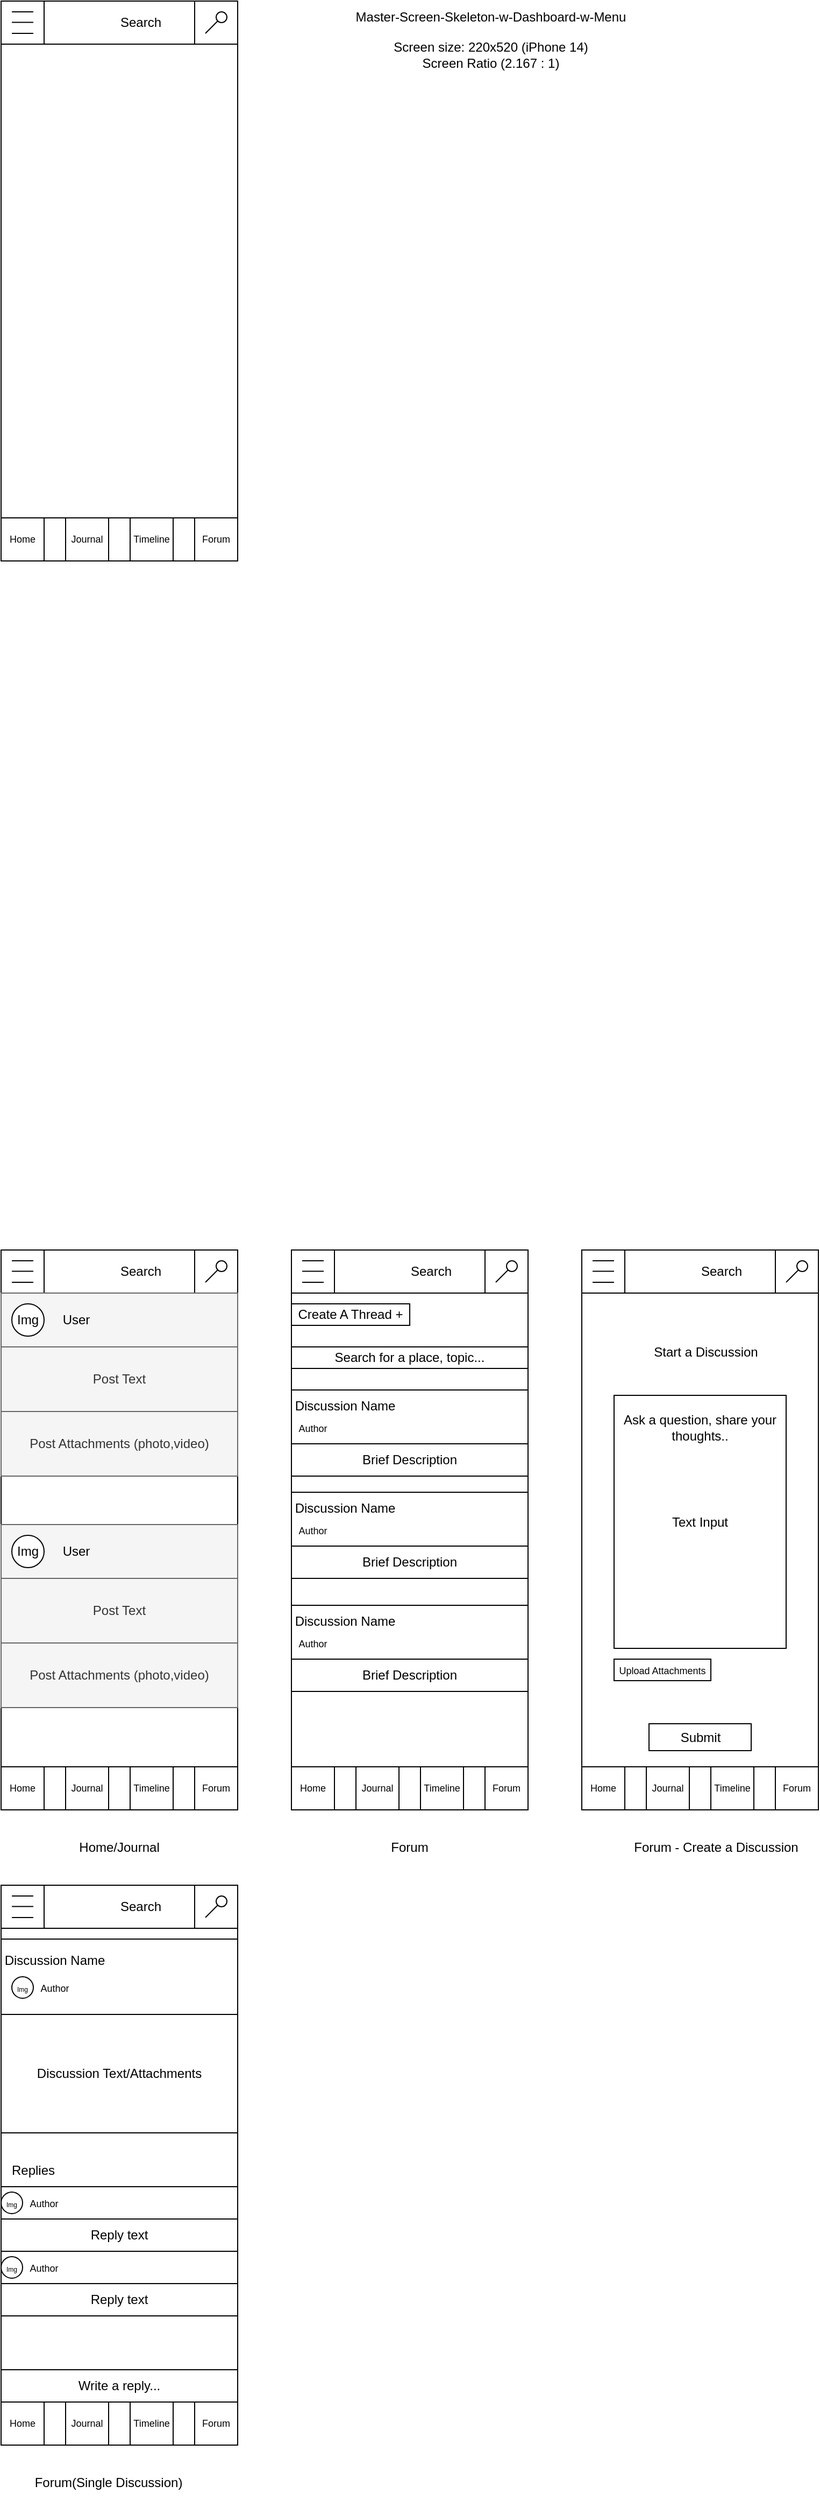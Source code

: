 <mxfile version="22.0.4" type="github" pages="16">
  <diagram name="Master-Screen-Skeleton-w-Dash" id="dcU1EmuCoUyJwAfTxBAl">
    <mxGraphModel dx="1434" dy="750" grid="1" gridSize="10" guides="1" tooltips="1" connect="1" arrows="1" fold="1" page="1" pageScale="1" pageWidth="850" pageHeight="1100" math="0" shadow="0">
      <root>
        <mxCell id="0" />
        <mxCell id="1" parent="0" />
        <mxCell id="VYiLOWBzsUnHH9N8WDeH-6" value="" style="rounded=0;whiteSpace=wrap;html=1;" parent="1" vertex="1">
          <mxGeometry width="220" height="520" as="geometry" />
        </mxCell>
        <mxCell id="VYiLOWBzsUnHH9N8WDeH-7" value="" style="rounded=0;whiteSpace=wrap;html=1;" parent="1" vertex="1">
          <mxGeometry y="480" width="220" height="40" as="geometry" />
        </mxCell>
        <mxCell id="VYiLOWBzsUnHH9N8WDeH-8" value="Forum" style="rounded=0;whiteSpace=wrap;html=1;fontSize=9;" parent="1" vertex="1">
          <mxGeometry x="180" y="480" width="40" height="40" as="geometry" />
        </mxCell>
        <mxCell id="VYiLOWBzsUnHH9N8WDeH-9" value="Timeline" style="rounded=0;whiteSpace=wrap;html=1;fontSize=9;" parent="1" vertex="1">
          <mxGeometry x="120" y="480" width="40" height="40" as="geometry" />
        </mxCell>
        <mxCell id="VYiLOWBzsUnHH9N8WDeH-10" value="Journal" style="rounded=0;whiteSpace=wrap;html=1;fontSize=9;" parent="1" vertex="1">
          <mxGeometry x="60" y="480" width="40" height="40" as="geometry" />
        </mxCell>
        <mxCell id="VYiLOWBzsUnHH9N8WDeH-11" value="Home" style="rounded=0;whiteSpace=wrap;html=1;fontSize=9;" parent="1" vertex="1">
          <mxGeometry y="480" width="40" height="40" as="geometry" />
        </mxCell>
        <mxCell id="VYiLOWBzsUnHH9N8WDeH-12" value="" style="rounded=0;whiteSpace=wrap;html=1;fontSize=9;" parent="1" vertex="1">
          <mxGeometry width="40" height="40" as="geometry" />
        </mxCell>
        <mxCell id="VYiLOWBzsUnHH9N8WDeH-13" value="" style="endArrow=none;html=1;rounded=0;" parent="1" edge="1">
          <mxGeometry width="50" height="50" relative="1" as="geometry">
            <mxPoint x="10" y="30" as="sourcePoint" />
            <mxPoint x="30" y="30" as="targetPoint" />
          </mxGeometry>
        </mxCell>
        <mxCell id="VYiLOWBzsUnHH9N8WDeH-14" value="" style="endArrow=none;html=1;rounded=0;" parent="1" edge="1">
          <mxGeometry width="50" height="50" relative="1" as="geometry">
            <mxPoint x="10" y="19.74" as="sourcePoint" />
            <mxPoint x="30" y="19.74" as="targetPoint" />
          </mxGeometry>
        </mxCell>
        <mxCell id="VYiLOWBzsUnHH9N8WDeH-15" value="" style="endArrow=none;html=1;rounded=0;" parent="1" edge="1">
          <mxGeometry width="50" height="50" relative="1" as="geometry">
            <mxPoint x="10" y="10" as="sourcePoint" />
            <mxPoint x="30" y="10" as="targetPoint" />
          </mxGeometry>
        </mxCell>
        <mxCell id="VYiLOWBzsUnHH9N8WDeH-17" value="Search" style="rounded=0;whiteSpace=wrap;html=1;" parent="1" vertex="1">
          <mxGeometry x="40" width="180" height="40" as="geometry" />
        </mxCell>
        <mxCell id="VYiLOWBzsUnHH9N8WDeH-21" value="" style="whiteSpace=wrap;html=1;aspect=fixed;" parent="1" vertex="1">
          <mxGeometry x="180" width="40" height="40" as="geometry" />
        </mxCell>
        <mxCell id="VYiLOWBzsUnHH9N8WDeH-18" value="" style="endArrow=none;html=1;rounded=0;entryX=0;entryY=1;entryDx=0;entryDy=0;" parent="1" target="VYiLOWBzsUnHH9N8WDeH-19" edge="1">
          <mxGeometry width="50" height="50" relative="1" as="geometry">
            <mxPoint x="190" y="30" as="sourcePoint" />
            <mxPoint x="200" y="20" as="targetPoint" />
          </mxGeometry>
        </mxCell>
        <mxCell id="VYiLOWBzsUnHH9N8WDeH-19" value="" style="ellipse;whiteSpace=wrap;html=1;" parent="1" vertex="1">
          <mxGeometry x="200" y="10" width="10" height="10" as="geometry" />
        </mxCell>
        <mxCell id="VYiLOWBzsUnHH9N8WDeH-23" value="Screen size: 220x520 (iPhone 14) &lt;br&gt;Screen Ratio (2.167 : 1)" style="text;html=1;align=center;verticalAlign=middle;resizable=0;points=[];autosize=1;strokeColor=none;fillColor=none;" parent="1" vertex="1">
          <mxGeometry x="355" y="30" width="200" height="40" as="geometry" />
        </mxCell>
        <mxCell id="VYiLOWBzsUnHH9N8WDeH-26" value="Master-Screen-Skeleton-w-Dashboard-w-Menu" style="text;html=1;align=center;verticalAlign=middle;resizable=0;points=[];autosize=1;strokeColor=none;fillColor=none;" parent="1" vertex="1">
          <mxGeometry x="320" width="270" height="30" as="geometry" />
        </mxCell>
        <mxCell id="iby2Xb2JoWdq31YHK60q-152" value="" style="endArrow=none;html=1;rounded=0;" parent="1" edge="1">
          <mxGeometry width="50" height="50" relative="1" as="geometry">
            <mxPoint x="200" y="1200" as="sourcePoint" />
            <mxPoint x="200" y="1200" as="targetPoint" />
          </mxGeometry>
        </mxCell>
        <mxCell id="iby2Xb2JoWdq31YHK60q-153" value="" style="rounded=0;whiteSpace=wrap;html=1;" parent="1" vertex="1">
          <mxGeometry y="1160" width="220" height="520" as="geometry" />
        </mxCell>
        <mxCell id="iby2Xb2JoWdq31YHK60q-154" value="" style="rounded=0;whiteSpace=wrap;html=1;" parent="1" vertex="1">
          <mxGeometry y="1640" width="220" height="40" as="geometry" />
        </mxCell>
        <mxCell id="iby2Xb2JoWdq31YHK60q-155" value="Forum" style="rounded=0;whiteSpace=wrap;html=1;fontSize=9;" parent="1" vertex="1">
          <mxGeometry x="180" y="1640" width="40" height="40" as="geometry" />
        </mxCell>
        <mxCell id="iby2Xb2JoWdq31YHK60q-156" value="Timeline" style="rounded=0;whiteSpace=wrap;html=1;fontSize=9;" parent="1" vertex="1">
          <mxGeometry x="120" y="1640" width="40" height="40" as="geometry" />
        </mxCell>
        <mxCell id="iby2Xb2JoWdq31YHK60q-157" value="Journal" style="rounded=0;whiteSpace=wrap;html=1;fontSize=9;" parent="1" vertex="1">
          <mxGeometry x="60" y="1640" width="40" height="40" as="geometry" />
        </mxCell>
        <mxCell id="iby2Xb2JoWdq31YHK60q-158" value="Home" style="rounded=0;whiteSpace=wrap;html=1;fontSize=9;" parent="1" vertex="1">
          <mxGeometry y="1640" width="40" height="40" as="geometry" />
        </mxCell>
        <mxCell id="iby2Xb2JoWdq31YHK60q-159" value="" style="rounded=0;whiteSpace=wrap;html=1;fontSize=9;" parent="1" vertex="1">
          <mxGeometry y="1160" width="40" height="40" as="geometry" />
        </mxCell>
        <mxCell id="iby2Xb2JoWdq31YHK60q-160" value="" style="endArrow=none;html=1;rounded=0;" parent="1" edge="1">
          <mxGeometry width="50" height="50" relative="1" as="geometry">
            <mxPoint x="10" y="1190" as="sourcePoint" />
            <mxPoint x="30" y="1190" as="targetPoint" />
          </mxGeometry>
        </mxCell>
        <mxCell id="iby2Xb2JoWdq31YHK60q-161" value="" style="endArrow=none;html=1;rounded=0;" parent="1" edge="1">
          <mxGeometry width="50" height="50" relative="1" as="geometry">
            <mxPoint x="10" y="1179.74" as="sourcePoint" />
            <mxPoint x="30" y="1179.74" as="targetPoint" />
          </mxGeometry>
        </mxCell>
        <mxCell id="iby2Xb2JoWdq31YHK60q-162" value="" style="endArrow=none;html=1;rounded=0;" parent="1" edge="1">
          <mxGeometry width="50" height="50" relative="1" as="geometry">
            <mxPoint x="10" y="1170" as="sourcePoint" />
            <mxPoint x="30" y="1170" as="targetPoint" />
          </mxGeometry>
        </mxCell>
        <mxCell id="iby2Xb2JoWdq31YHK60q-163" value="Search" style="rounded=0;whiteSpace=wrap;html=1;" parent="1" vertex="1">
          <mxGeometry x="40" y="1160" width="180" height="40" as="geometry" />
        </mxCell>
        <mxCell id="iby2Xb2JoWdq31YHK60q-164" value="" style="whiteSpace=wrap;html=1;aspect=fixed;" parent="1" vertex="1">
          <mxGeometry x="180" y="1160" width="40" height="40" as="geometry" />
        </mxCell>
        <mxCell id="iby2Xb2JoWdq31YHK60q-165" value="" style="endArrow=none;html=1;rounded=0;entryX=0;entryY=1;entryDx=0;entryDy=0;" parent="1" target="iby2Xb2JoWdq31YHK60q-166" edge="1">
          <mxGeometry width="50" height="50" relative="1" as="geometry">
            <mxPoint x="190" y="1190" as="sourcePoint" />
            <mxPoint x="200" y="1180" as="targetPoint" />
          </mxGeometry>
        </mxCell>
        <mxCell id="iby2Xb2JoWdq31YHK60q-166" value="" style="ellipse;whiteSpace=wrap;html=1;" parent="1" vertex="1">
          <mxGeometry x="200" y="1170" width="10" height="10" as="geometry" />
        </mxCell>
        <mxCell id="iby2Xb2JoWdq31YHK60q-167" value="Home/Journal" style="text;html=1;strokeColor=none;fillColor=none;align=center;verticalAlign=middle;whiteSpace=wrap;rounded=0;" parent="1" vertex="1">
          <mxGeometry x="80" y="1700" width="60" height="30" as="geometry" />
        </mxCell>
        <mxCell id="iby2Xb2JoWdq31YHK60q-174" value="" style="endArrow=none;html=1;rounded=0;" parent="1" edge="1">
          <mxGeometry width="50" height="50" relative="1" as="geometry">
            <mxPoint x="470" y="1200" as="sourcePoint" />
            <mxPoint x="470" y="1200" as="targetPoint" />
          </mxGeometry>
        </mxCell>
        <mxCell id="iby2Xb2JoWdq31YHK60q-175" value="" style="rounded=0;whiteSpace=wrap;html=1;" parent="1" vertex="1">
          <mxGeometry x="270" y="1160" width="220" height="520" as="geometry" />
        </mxCell>
        <mxCell id="iby2Xb2JoWdq31YHK60q-176" value="" style="rounded=0;whiteSpace=wrap;html=1;" parent="1" vertex="1">
          <mxGeometry x="270" y="1640" width="220" height="40" as="geometry" />
        </mxCell>
        <mxCell id="iby2Xb2JoWdq31YHK60q-177" value="Forum" style="rounded=0;whiteSpace=wrap;html=1;fontSize=9;" parent="1" vertex="1">
          <mxGeometry x="450" y="1640" width="40" height="40" as="geometry" />
        </mxCell>
        <mxCell id="iby2Xb2JoWdq31YHK60q-178" value="Timeline" style="rounded=0;whiteSpace=wrap;html=1;fontSize=9;" parent="1" vertex="1">
          <mxGeometry x="390" y="1640" width="40" height="40" as="geometry" />
        </mxCell>
        <mxCell id="iby2Xb2JoWdq31YHK60q-179" value="Journal" style="rounded=0;whiteSpace=wrap;html=1;fontSize=9;" parent="1" vertex="1">
          <mxGeometry x="330" y="1640" width="40" height="40" as="geometry" />
        </mxCell>
        <mxCell id="iby2Xb2JoWdq31YHK60q-180" value="Home" style="rounded=0;whiteSpace=wrap;html=1;fontSize=9;" parent="1" vertex="1">
          <mxGeometry x="270" y="1640" width="40" height="40" as="geometry" />
        </mxCell>
        <mxCell id="iby2Xb2JoWdq31YHK60q-181" value="" style="rounded=0;whiteSpace=wrap;html=1;fontSize=9;" parent="1" vertex="1">
          <mxGeometry x="270" y="1160" width="40" height="40" as="geometry" />
        </mxCell>
        <mxCell id="iby2Xb2JoWdq31YHK60q-182" value="" style="endArrow=none;html=1;rounded=0;" parent="1" edge="1">
          <mxGeometry width="50" height="50" relative="1" as="geometry">
            <mxPoint x="280" y="1190" as="sourcePoint" />
            <mxPoint x="300" y="1190" as="targetPoint" />
          </mxGeometry>
        </mxCell>
        <mxCell id="iby2Xb2JoWdq31YHK60q-183" value="" style="endArrow=none;html=1;rounded=0;" parent="1" edge="1">
          <mxGeometry width="50" height="50" relative="1" as="geometry">
            <mxPoint x="280" y="1179.74" as="sourcePoint" />
            <mxPoint x="300" y="1179.74" as="targetPoint" />
          </mxGeometry>
        </mxCell>
        <mxCell id="iby2Xb2JoWdq31YHK60q-184" value="" style="endArrow=none;html=1;rounded=0;" parent="1" edge="1">
          <mxGeometry width="50" height="50" relative="1" as="geometry">
            <mxPoint x="280" y="1170" as="sourcePoint" />
            <mxPoint x="300" y="1170" as="targetPoint" />
          </mxGeometry>
        </mxCell>
        <mxCell id="iby2Xb2JoWdq31YHK60q-185" value="Search" style="rounded=0;whiteSpace=wrap;html=1;" parent="1" vertex="1">
          <mxGeometry x="310" y="1160" width="180" height="40" as="geometry" />
        </mxCell>
        <mxCell id="iby2Xb2JoWdq31YHK60q-186" value="" style="whiteSpace=wrap;html=1;aspect=fixed;" parent="1" vertex="1">
          <mxGeometry x="450" y="1160" width="40" height="40" as="geometry" />
        </mxCell>
        <mxCell id="iby2Xb2JoWdq31YHK60q-187" value="" style="endArrow=none;html=1;rounded=0;entryX=0;entryY=1;entryDx=0;entryDy=0;" parent="1" target="iby2Xb2JoWdq31YHK60q-188" edge="1">
          <mxGeometry width="50" height="50" relative="1" as="geometry">
            <mxPoint x="460" y="1190" as="sourcePoint" />
            <mxPoint x="470" y="1180" as="targetPoint" />
          </mxGeometry>
        </mxCell>
        <mxCell id="iby2Xb2JoWdq31YHK60q-188" value="" style="ellipse;whiteSpace=wrap;html=1;" parent="1" vertex="1">
          <mxGeometry x="470" y="1170" width="10" height="10" as="geometry" />
        </mxCell>
        <mxCell id="iby2Xb2JoWdq31YHK60q-189" value="Forum" style="text;html=1;strokeColor=none;fillColor=none;align=center;verticalAlign=middle;whiteSpace=wrap;rounded=0;" parent="1" vertex="1">
          <mxGeometry x="350" y="1700" width="60" height="30" as="geometry" />
        </mxCell>
        <mxCell id="iby2Xb2JoWdq31YHK60q-198" value="" style="endArrow=none;html=1;rounded=0;" parent="1" edge="1">
          <mxGeometry width="50" height="50" relative="1" as="geometry">
            <mxPoint x="740" y="1200" as="sourcePoint" />
            <mxPoint x="740" y="1200" as="targetPoint" />
          </mxGeometry>
        </mxCell>
        <mxCell id="iby2Xb2JoWdq31YHK60q-199" value="" style="rounded=0;whiteSpace=wrap;html=1;" parent="1" vertex="1">
          <mxGeometry x="540" y="1160" width="220" height="520" as="geometry" />
        </mxCell>
        <mxCell id="iby2Xb2JoWdq31YHK60q-200" value="" style="rounded=0;whiteSpace=wrap;html=1;" parent="1" vertex="1">
          <mxGeometry x="540" y="1640" width="220" height="40" as="geometry" />
        </mxCell>
        <mxCell id="iby2Xb2JoWdq31YHK60q-201" value="Forum" style="rounded=0;whiteSpace=wrap;html=1;fontSize=9;" parent="1" vertex="1">
          <mxGeometry x="720" y="1640" width="40" height="40" as="geometry" />
        </mxCell>
        <mxCell id="iby2Xb2JoWdq31YHK60q-202" value="Timeline" style="rounded=0;whiteSpace=wrap;html=1;fontSize=9;" parent="1" vertex="1">
          <mxGeometry x="660" y="1640" width="40" height="40" as="geometry" />
        </mxCell>
        <mxCell id="iby2Xb2JoWdq31YHK60q-203" value="Journal" style="rounded=0;whiteSpace=wrap;html=1;fontSize=9;" parent="1" vertex="1">
          <mxGeometry x="600" y="1640" width="40" height="40" as="geometry" />
        </mxCell>
        <mxCell id="iby2Xb2JoWdq31YHK60q-204" value="Home" style="rounded=0;whiteSpace=wrap;html=1;fontSize=9;" parent="1" vertex="1">
          <mxGeometry x="540" y="1640" width="40" height="40" as="geometry" />
        </mxCell>
        <mxCell id="iby2Xb2JoWdq31YHK60q-205" value="" style="rounded=0;whiteSpace=wrap;html=1;fontSize=9;" parent="1" vertex="1">
          <mxGeometry x="540" y="1160" width="40" height="40" as="geometry" />
        </mxCell>
        <mxCell id="iby2Xb2JoWdq31YHK60q-206" value="" style="endArrow=none;html=1;rounded=0;" parent="1" edge="1">
          <mxGeometry width="50" height="50" relative="1" as="geometry">
            <mxPoint x="550" y="1190" as="sourcePoint" />
            <mxPoint x="570" y="1190" as="targetPoint" />
          </mxGeometry>
        </mxCell>
        <mxCell id="iby2Xb2JoWdq31YHK60q-207" value="" style="endArrow=none;html=1;rounded=0;" parent="1" edge="1">
          <mxGeometry width="50" height="50" relative="1" as="geometry">
            <mxPoint x="550" y="1179.74" as="sourcePoint" />
            <mxPoint x="570" y="1179.74" as="targetPoint" />
          </mxGeometry>
        </mxCell>
        <mxCell id="iby2Xb2JoWdq31YHK60q-208" value="" style="endArrow=none;html=1;rounded=0;" parent="1" edge="1">
          <mxGeometry width="50" height="50" relative="1" as="geometry">
            <mxPoint x="550" y="1170" as="sourcePoint" />
            <mxPoint x="570" y="1170" as="targetPoint" />
          </mxGeometry>
        </mxCell>
        <mxCell id="iby2Xb2JoWdq31YHK60q-209" value="Search" style="rounded=0;whiteSpace=wrap;html=1;" parent="1" vertex="1">
          <mxGeometry x="580" y="1160" width="180" height="40" as="geometry" />
        </mxCell>
        <mxCell id="iby2Xb2JoWdq31YHK60q-210" value="" style="whiteSpace=wrap;html=1;aspect=fixed;" parent="1" vertex="1">
          <mxGeometry x="720" y="1160" width="40" height="40" as="geometry" />
        </mxCell>
        <mxCell id="iby2Xb2JoWdq31YHK60q-211" value="" style="endArrow=none;html=1;rounded=0;entryX=0;entryY=1;entryDx=0;entryDy=0;" parent="1" target="iby2Xb2JoWdq31YHK60q-212" edge="1">
          <mxGeometry width="50" height="50" relative="1" as="geometry">
            <mxPoint x="730" y="1190" as="sourcePoint" />
            <mxPoint x="740" y="1180" as="targetPoint" />
          </mxGeometry>
        </mxCell>
        <mxCell id="iby2Xb2JoWdq31YHK60q-212" value="" style="ellipse;whiteSpace=wrap;html=1;" parent="1" vertex="1">
          <mxGeometry x="740" y="1170" width="10" height="10" as="geometry" />
        </mxCell>
        <mxCell id="iby2Xb2JoWdq31YHK60q-213" value="Forum - Create a Discussion" style="text;html=1;strokeColor=none;fillColor=none;align=center;verticalAlign=middle;whiteSpace=wrap;rounded=0;" parent="1" vertex="1">
          <mxGeometry x="580" y="1700" width="170" height="30" as="geometry" />
        </mxCell>
        <mxCell id="iby2Xb2JoWdq31YHK60q-222" value="" style="rounded=0;whiteSpace=wrap;html=1;fillStyle=solid;fillColor=#f5f5f5;strokeColor=#666666;fontColor=#333333;" parent="1" vertex="1">
          <mxGeometry y="1200" width="220" height="170" as="geometry" />
        </mxCell>
        <mxCell id="iby2Xb2JoWdq31YHK60q-224" value="Img" style="ellipse;whiteSpace=wrap;html=1;aspect=fixed;" parent="1" vertex="1">
          <mxGeometry x="10" y="1210" width="30" height="30" as="geometry" />
        </mxCell>
        <mxCell id="iby2Xb2JoWdq31YHK60q-225" value="User" style="text;html=1;strokeColor=none;fillColor=none;align=center;verticalAlign=middle;whiteSpace=wrap;rounded=0;" parent="1" vertex="1">
          <mxGeometry x="40" y="1210" width="60" height="30" as="geometry" />
        </mxCell>
        <mxCell id="iby2Xb2JoWdq31YHK60q-226" value="Post Attachments (photo,video)" style="rounded=0;whiteSpace=wrap;html=1;fillColor=#f5f5f5;fontColor=#333333;strokeColor=#666666;" parent="1" vertex="1">
          <mxGeometry y="1310" width="220" height="60" as="geometry" />
        </mxCell>
        <mxCell id="iby2Xb2JoWdq31YHK60q-234" value="" style="rounded=0;whiteSpace=wrap;html=1;fillColor=#f5f5f5;fontColor=#333333;strokeColor=#666666;" parent="1" vertex="1">
          <mxGeometry y="1415" width="220" height="170" as="geometry" />
        </mxCell>
        <mxCell id="iby2Xb2JoWdq31YHK60q-235" value="Img" style="ellipse;whiteSpace=wrap;html=1;aspect=fixed;" parent="1" vertex="1">
          <mxGeometry x="10" y="1425" width="30" height="30" as="geometry" />
        </mxCell>
        <mxCell id="iby2Xb2JoWdq31YHK60q-236" value="User" style="text;html=1;strokeColor=none;fillColor=none;align=center;verticalAlign=middle;whiteSpace=wrap;rounded=0;" parent="1" vertex="1">
          <mxGeometry x="40" y="1425" width="60" height="30" as="geometry" />
        </mxCell>
        <mxCell id="iby2Xb2JoWdq31YHK60q-237" value="Post Attachments (photo,video)" style="rounded=0;whiteSpace=wrap;html=1;fillColor=#f5f5f5;fontColor=#333333;strokeColor=#666666;" parent="1" vertex="1">
          <mxGeometry y="1525" width="220" height="60" as="geometry" />
        </mxCell>
        <mxCell id="iby2Xb2JoWdq31YHK60q-239" value="Post Text" style="rounded=0;whiteSpace=wrap;html=1;fillColor=#f5f5f5;fontColor=#333333;strokeColor=#666666;" parent="1" vertex="1">
          <mxGeometry y="1465" width="220" height="60" as="geometry" />
        </mxCell>
        <mxCell id="iby2Xb2JoWdq31YHK60q-240" value="Post Text" style="rounded=0;whiteSpace=wrap;html=1;fillColor=#f5f5f5;fontColor=#333333;strokeColor=#666666;" parent="1" vertex="1">
          <mxGeometry y="1250" width="220" height="60" as="geometry" />
        </mxCell>
        <mxCell id="iby2Xb2JoWdq31YHK60q-241" value="Create A Thread +" style="rounded=0;whiteSpace=wrap;html=1;" parent="1" vertex="1">
          <mxGeometry x="270" y="1210" width="110" height="20" as="geometry" />
        </mxCell>
        <mxCell id="iby2Xb2JoWdq31YHK60q-242" value="Search for a place, topic..." style="rounded=0;whiteSpace=wrap;html=1;" parent="1" vertex="1">
          <mxGeometry x="270" y="1250" width="220" height="20" as="geometry" />
        </mxCell>
        <mxCell id="iby2Xb2JoWdq31YHK60q-246" value="" style="rounded=0;whiteSpace=wrap;html=1;" parent="1" vertex="1">
          <mxGeometry x="270" y="1290" width="220" height="80" as="geometry" />
        </mxCell>
        <mxCell id="iby2Xb2JoWdq31YHK60q-247" value="Discussion Name" style="text;html=1;strokeColor=none;fillColor=none;align=center;verticalAlign=middle;whiteSpace=wrap;rounded=0;" parent="1" vertex="1">
          <mxGeometry x="270" y="1290" width="100" height="30" as="geometry" />
        </mxCell>
        <mxCell id="iby2Xb2JoWdq31YHK60q-248" value="&lt;font style=&quot;font-size: 9px;&quot;&gt;Author&lt;/font&gt;" style="text;html=1;strokeColor=none;fillColor=none;align=center;verticalAlign=middle;whiteSpace=wrap;rounded=0;" parent="1" vertex="1">
          <mxGeometry x="260" y="1310" width="60" height="30" as="geometry" />
        </mxCell>
        <mxCell id="iby2Xb2JoWdq31YHK60q-249" value="Brief Description" style="rounded=0;whiteSpace=wrap;html=1;" parent="1" vertex="1">
          <mxGeometry x="270" y="1340" width="220" height="30" as="geometry" />
        </mxCell>
        <mxCell id="iby2Xb2JoWdq31YHK60q-252" value="" style="rounded=0;whiteSpace=wrap;html=1;" parent="1" vertex="1">
          <mxGeometry x="270" y="1385" width="220" height="80" as="geometry" />
        </mxCell>
        <mxCell id="iby2Xb2JoWdq31YHK60q-253" value="Discussion Name" style="text;html=1;strokeColor=none;fillColor=none;align=center;verticalAlign=middle;whiteSpace=wrap;rounded=0;" parent="1" vertex="1">
          <mxGeometry x="270" y="1385" width="100" height="30" as="geometry" />
        </mxCell>
        <mxCell id="iby2Xb2JoWdq31YHK60q-254" value="&lt;font style=&quot;font-size: 9px;&quot;&gt;Author&lt;/font&gt;" style="text;html=1;strokeColor=none;fillColor=none;align=center;verticalAlign=middle;whiteSpace=wrap;rounded=0;" parent="1" vertex="1">
          <mxGeometry x="260" y="1405" width="60" height="30" as="geometry" />
        </mxCell>
        <mxCell id="iby2Xb2JoWdq31YHK60q-255" value="Brief Description" style="rounded=0;whiteSpace=wrap;html=1;" parent="1" vertex="1">
          <mxGeometry x="270" y="1435" width="220" height="30" as="geometry" />
        </mxCell>
        <mxCell id="iby2Xb2JoWdq31YHK60q-256" value="" style="rounded=0;whiteSpace=wrap;html=1;" parent="1" vertex="1">
          <mxGeometry x="270" y="1490" width="220" height="80" as="geometry" />
        </mxCell>
        <mxCell id="iby2Xb2JoWdq31YHK60q-257" value="Discussion Name" style="text;html=1;strokeColor=none;fillColor=none;align=center;verticalAlign=middle;whiteSpace=wrap;rounded=0;" parent="1" vertex="1">
          <mxGeometry x="270" y="1490" width="100" height="30" as="geometry" />
        </mxCell>
        <mxCell id="iby2Xb2JoWdq31YHK60q-258" value="&lt;font style=&quot;font-size: 9px;&quot;&gt;Author&lt;/font&gt;" style="text;html=1;strokeColor=none;fillColor=none;align=center;verticalAlign=middle;whiteSpace=wrap;rounded=0;" parent="1" vertex="1">
          <mxGeometry x="260" y="1510" width="60" height="30" as="geometry" />
        </mxCell>
        <mxCell id="iby2Xb2JoWdq31YHK60q-259" value="Brief Description" style="rounded=0;whiteSpace=wrap;html=1;" parent="1" vertex="1">
          <mxGeometry x="270" y="1540" width="220" height="30" as="geometry" />
        </mxCell>
        <mxCell id="iby2Xb2JoWdq31YHK60q-261" value="Start a Discussion" style="text;html=1;strokeColor=none;fillColor=none;align=center;verticalAlign=middle;whiteSpace=wrap;rounded=0;" parent="1" vertex="1">
          <mxGeometry x="598.75" y="1240" width="112.5" height="30" as="geometry" />
        </mxCell>
        <mxCell id="iby2Xb2JoWdq31YHK60q-262" value="Text Input" style="rounded=0;whiteSpace=wrap;html=1;" parent="1" vertex="1">
          <mxGeometry x="570" y="1295" width="160" height="235" as="geometry" />
        </mxCell>
        <mxCell id="iby2Xb2JoWdq31YHK60q-263" value="Ask a question, share your thoughts.." style="text;html=1;strokeColor=none;fillColor=none;align=center;verticalAlign=middle;whiteSpace=wrap;rounded=0;" parent="1" vertex="1">
          <mxGeometry x="570" y="1310" width="160" height="30" as="geometry" />
        </mxCell>
        <mxCell id="iby2Xb2JoWdq31YHK60q-264" value="&lt;font style=&quot;font-size: 9px;&quot;&gt;Upload Attachments&lt;/font&gt;" style="rounded=0;whiteSpace=wrap;html=1;" parent="1" vertex="1">
          <mxGeometry x="570" y="1540" width="90" height="20" as="geometry" />
        </mxCell>
        <mxCell id="iby2Xb2JoWdq31YHK60q-265" value="Submit" style="rounded=0;whiteSpace=wrap;html=1;" parent="1" vertex="1">
          <mxGeometry x="602.5" y="1600" width="95" height="25" as="geometry" />
        </mxCell>
        <mxCell id="iby2Xb2JoWdq31YHK60q-394" value="" style="endArrow=none;html=1;rounded=0;" parent="1" edge="1">
          <mxGeometry width="50" height="50" relative="1" as="geometry">
            <mxPoint x="200" y="1790" as="sourcePoint" />
            <mxPoint x="200" y="1790" as="targetPoint" />
          </mxGeometry>
        </mxCell>
        <mxCell id="iby2Xb2JoWdq31YHK60q-395" value="" style="rounded=0;whiteSpace=wrap;html=1;" parent="1" vertex="1">
          <mxGeometry y="1750" width="220" height="520" as="geometry" />
        </mxCell>
        <mxCell id="iby2Xb2JoWdq31YHK60q-396" value="" style="rounded=0;whiteSpace=wrap;html=1;" parent="1" vertex="1">
          <mxGeometry y="2230" width="220" height="40" as="geometry" />
        </mxCell>
        <mxCell id="iby2Xb2JoWdq31YHK60q-397" value="Forum" style="rounded=0;whiteSpace=wrap;html=1;fontSize=9;" parent="1" vertex="1">
          <mxGeometry x="180" y="2230" width="40" height="40" as="geometry" />
        </mxCell>
        <mxCell id="iby2Xb2JoWdq31YHK60q-398" value="Timeline" style="rounded=0;whiteSpace=wrap;html=1;fontSize=9;" parent="1" vertex="1">
          <mxGeometry x="120" y="2230" width="40" height="40" as="geometry" />
        </mxCell>
        <mxCell id="iby2Xb2JoWdq31YHK60q-399" value="Journal" style="rounded=0;whiteSpace=wrap;html=1;fontSize=9;" parent="1" vertex="1">
          <mxGeometry x="60" y="2230" width="40" height="40" as="geometry" />
        </mxCell>
        <mxCell id="iby2Xb2JoWdq31YHK60q-400" value="Home" style="rounded=0;whiteSpace=wrap;html=1;fontSize=9;" parent="1" vertex="1">
          <mxGeometry y="2230" width="40" height="40" as="geometry" />
        </mxCell>
        <mxCell id="iby2Xb2JoWdq31YHK60q-401" value="" style="rounded=0;whiteSpace=wrap;html=1;fontSize=9;" parent="1" vertex="1">
          <mxGeometry y="1750" width="40" height="40" as="geometry" />
        </mxCell>
        <mxCell id="iby2Xb2JoWdq31YHK60q-402" value="" style="endArrow=none;html=1;rounded=0;" parent="1" edge="1">
          <mxGeometry width="50" height="50" relative="1" as="geometry">
            <mxPoint x="10" y="1780" as="sourcePoint" />
            <mxPoint x="30" y="1780" as="targetPoint" />
          </mxGeometry>
        </mxCell>
        <mxCell id="iby2Xb2JoWdq31YHK60q-403" value="" style="endArrow=none;html=1;rounded=0;" parent="1" edge="1">
          <mxGeometry width="50" height="50" relative="1" as="geometry">
            <mxPoint x="10" y="1769.74" as="sourcePoint" />
            <mxPoint x="30" y="1769.74" as="targetPoint" />
          </mxGeometry>
        </mxCell>
        <mxCell id="iby2Xb2JoWdq31YHK60q-404" value="" style="endArrow=none;html=1;rounded=0;" parent="1" edge="1">
          <mxGeometry width="50" height="50" relative="1" as="geometry">
            <mxPoint x="10" y="1760" as="sourcePoint" />
            <mxPoint x="30" y="1760" as="targetPoint" />
          </mxGeometry>
        </mxCell>
        <mxCell id="iby2Xb2JoWdq31YHK60q-405" value="Search" style="rounded=0;whiteSpace=wrap;html=1;" parent="1" vertex="1">
          <mxGeometry x="40" y="1750" width="180" height="40" as="geometry" />
        </mxCell>
        <mxCell id="iby2Xb2JoWdq31YHK60q-406" value="" style="whiteSpace=wrap;html=1;aspect=fixed;" parent="1" vertex="1">
          <mxGeometry x="180" y="1750" width="40" height="40" as="geometry" />
        </mxCell>
        <mxCell id="iby2Xb2JoWdq31YHK60q-407" value="" style="endArrow=none;html=1;rounded=0;entryX=0;entryY=1;entryDx=0;entryDy=0;" parent="1" target="iby2Xb2JoWdq31YHK60q-408" edge="1">
          <mxGeometry width="50" height="50" relative="1" as="geometry">
            <mxPoint x="190" y="1780" as="sourcePoint" />
            <mxPoint x="200" y="1770" as="targetPoint" />
          </mxGeometry>
        </mxCell>
        <mxCell id="iby2Xb2JoWdq31YHK60q-408" value="" style="ellipse;whiteSpace=wrap;html=1;" parent="1" vertex="1">
          <mxGeometry x="200" y="1760" width="10" height="10" as="geometry" />
        </mxCell>
        <mxCell id="iby2Xb2JoWdq31YHK60q-409" value="Forum(Single Discussion)" style="text;html=1;strokeColor=none;fillColor=none;align=center;verticalAlign=middle;whiteSpace=wrap;rounded=0;" parent="1" vertex="1">
          <mxGeometry x="20" y="2290" width="160" height="30" as="geometry" />
        </mxCell>
        <mxCell id="iby2Xb2JoWdq31YHK60q-412" value="" style="rounded=0;whiteSpace=wrap;html=1;" parent="1" vertex="1">
          <mxGeometry y="1800" width="220" height="70" as="geometry" />
        </mxCell>
        <mxCell id="iby2Xb2JoWdq31YHK60q-413" value="Discussion Name" style="text;html=1;strokeColor=none;fillColor=none;align=center;verticalAlign=middle;whiteSpace=wrap;rounded=0;" parent="1" vertex="1">
          <mxGeometry y="1805" width="100" height="30" as="geometry" />
        </mxCell>
        <mxCell id="iby2Xb2JoWdq31YHK60q-421" value="&lt;font style=&quot;font-size: 9px;&quot;&gt;Author&lt;/font&gt;" style="text;html=1;strokeColor=none;fillColor=none;align=center;verticalAlign=middle;whiteSpace=wrap;rounded=0;" parent="1" vertex="1">
          <mxGeometry x="20" y="1830" width="60" height="30" as="geometry" />
        </mxCell>
        <mxCell id="iby2Xb2JoWdq31YHK60q-422" value="Discussion Text/Attachments" style="rounded=0;whiteSpace=wrap;html=1;" parent="1" vertex="1">
          <mxGeometry y="1870" width="220" height="110" as="geometry" />
        </mxCell>
        <mxCell id="iby2Xb2JoWdq31YHK60q-423" value="&lt;font style=&quot;font-size: 6px;&quot;&gt;Img&lt;/font&gt;" style="ellipse;whiteSpace=wrap;html=1;aspect=fixed;" parent="1" vertex="1">
          <mxGeometry x="10" y="1835" width="20" height="20" as="geometry" />
        </mxCell>
        <mxCell id="iby2Xb2JoWdq31YHK60q-424" value="" style="rounded=0;whiteSpace=wrap;html=1;" parent="1" vertex="1">
          <mxGeometry y="2030" width="220" height="60" as="geometry" />
        </mxCell>
        <mxCell id="iby2Xb2JoWdq31YHK60q-425" value="Replies" style="text;html=1;strokeColor=none;fillColor=none;align=center;verticalAlign=middle;whiteSpace=wrap;rounded=0;" parent="1" vertex="1">
          <mxGeometry y="2000" width="60" height="30" as="geometry" />
        </mxCell>
        <mxCell id="iby2Xb2JoWdq31YHK60q-426" value="&lt;font style=&quot;font-size: 9px;&quot;&gt;Author&lt;/font&gt;" style="text;html=1;strokeColor=none;fillColor=none;align=center;verticalAlign=middle;whiteSpace=wrap;rounded=0;" parent="1" vertex="1">
          <mxGeometry x="10" y="2030" width="60" height="30" as="geometry" />
        </mxCell>
        <mxCell id="iby2Xb2JoWdq31YHK60q-427" value="&lt;font style=&quot;font-size: 6px;&quot;&gt;Img&lt;/font&gt;" style="ellipse;whiteSpace=wrap;html=1;aspect=fixed;" parent="1" vertex="1">
          <mxGeometry y="2035" width="20" height="20" as="geometry" />
        </mxCell>
        <mxCell id="iby2Xb2JoWdq31YHK60q-428" value="Reply text" style="rounded=0;whiteSpace=wrap;html=1;" parent="1" vertex="1">
          <mxGeometry y="2060" width="220" height="30" as="geometry" />
        </mxCell>
        <mxCell id="iby2Xb2JoWdq31YHK60q-429" value="" style="rounded=0;whiteSpace=wrap;html=1;" parent="1" vertex="1">
          <mxGeometry y="2090" width="220" height="60" as="geometry" />
        </mxCell>
        <mxCell id="iby2Xb2JoWdq31YHK60q-430" value="&lt;font style=&quot;font-size: 9px;&quot;&gt;Author&lt;/font&gt;" style="text;html=1;strokeColor=none;fillColor=none;align=center;verticalAlign=middle;whiteSpace=wrap;rounded=0;" parent="1" vertex="1">
          <mxGeometry x="10" y="2090" width="60" height="30" as="geometry" />
        </mxCell>
        <mxCell id="iby2Xb2JoWdq31YHK60q-431" value="&lt;font style=&quot;font-size: 6px;&quot;&gt;Img&lt;/font&gt;" style="ellipse;whiteSpace=wrap;html=1;aspect=fixed;" parent="1" vertex="1">
          <mxGeometry y="2095" width="20" height="20" as="geometry" />
        </mxCell>
        <mxCell id="iby2Xb2JoWdq31YHK60q-432" value="Reply text" style="rounded=0;whiteSpace=wrap;html=1;" parent="1" vertex="1">
          <mxGeometry y="2120" width="220" height="30" as="geometry" />
        </mxCell>
        <mxCell id="iby2Xb2JoWdq31YHK60q-433" value="Write a reply..." style="rounded=0;whiteSpace=wrap;html=1;" parent="1" vertex="1">
          <mxGeometry y="2200" width="220" height="30" as="geometry" />
        </mxCell>
      </root>
    </mxGraphModel>
  </diagram>
  <diagram id="lBl2kCIUIac6OWcRvRow" name="WelcomeScreen">
    <mxGraphModel dx="1434" dy="750" grid="1" gridSize="10" guides="1" tooltips="1" connect="1" arrows="1" fold="1" page="1" pageScale="1" pageWidth="850" pageHeight="1100" math="0" shadow="0">
      <root>
        <mxCell id="0" />
        <mxCell id="1" parent="0" />
        <mxCell id="aZlwIBD-xQcR-i_oTs8o-1" value="" style="endArrow=none;html=1;rounded=0;" parent="1" edge="1">
          <mxGeometry width="50" height="50" relative="1" as="geometry">
            <mxPoint x="510" y="150" as="sourcePoint" />
            <mxPoint x="510" y="150.0" as="targetPoint" />
          </mxGeometry>
        </mxCell>
        <mxCell id="aZlwIBD-xQcR-i_oTs8o-2" value="" style="rounded=0;whiteSpace=wrap;html=1;" parent="1" vertex="1">
          <mxGeometry x="310" y="110" width="220" height="520" as="geometry" />
        </mxCell>
        <mxCell id="aZlwIBD-xQcR-i_oTs8o-16" value="&lt;font style=&quot;font-size: 23px;&quot;&gt;Welcome&lt;/font&gt;" style="text;html=1;strokeColor=none;fillColor=none;align=center;verticalAlign=middle;whiteSpace=wrap;rounded=0;" parent="1" vertex="1">
          <mxGeometry x="375" y="200" width="90" height="30" as="geometry" />
        </mxCell>
        <mxCell id="aZlwIBD-xQcR-i_oTs8o-17" value="" style="rounded=0;whiteSpace=wrap;html=1;" parent="1" vertex="1">
          <mxGeometry x="350" y="250" width="140" height="150" as="geometry" />
        </mxCell>
        <mxCell id="aZlwIBD-xQcR-i_oTs8o-18" value="App welcome info (description, features)" style="text;html=1;strokeColor=none;fillColor=none;align=center;verticalAlign=middle;whiteSpace=wrap;rounded=0;" parent="1" vertex="1">
          <mxGeometry x="370" y="275.5" width="95" height="49" as="geometry" />
        </mxCell>
        <mxCell id="aZlwIBD-xQcR-i_oTs8o-21" value="Sign in&amp;nbsp;" style="rounded=0;whiteSpace=wrap;html=1;" parent="1" vertex="1">
          <mxGeometry x="360" y="530" width="120" height="30" as="geometry" />
        </mxCell>
        <mxCell id="bP2W93qJuFh64ah5zP1J-1" value="&#xa;&lt;span style=&quot;color: rgb(0, 0, 0); font-family: Helvetica; font-size: 12px; font-style: normal; font-variant-ligatures: normal; font-variant-caps: normal; font-weight: 400; letter-spacing: normal; orphans: 2; text-indent: 0px; text-transform: none; widows: 2; word-spacing: 0px; -webkit-text-stroke-width: 0px; background-color: rgb(251, 251, 251); text-decoration-thickness: initial; text-decoration-style: initial; text-decoration-color: initial; float: none; display: inline !important;&quot;&gt;Create new account&lt;/span&gt;&#xa;&#xa;" style="rounded=0;whiteSpace=wrap;html=1;align=center;verticalAlign=middle;" parent="1" vertex="1">
          <mxGeometry x="360" y="470" width="120" height="30" as="geometry" />
        </mxCell>
        <mxCell id="H1tCeodHm-eRAi12YSJd-1" value="Welcome&amp;nbsp;" style="text;html=1;strokeColor=none;fillColor=none;align=center;verticalAlign=middle;whiteSpace=wrap;rounded=0;" parent="1" vertex="1">
          <mxGeometry x="387.5" y="80" width="60" height="30" as="geometry" />
        </mxCell>
        <mxCell id="wwADgU2yI2RsccGkumHr-1" value="Welcome Screen" style="rounded=0;whiteSpace=wrap;html=1;" parent="1" vertex="1">
          <mxGeometry x="20" y="20" width="120" height="60" as="geometry" />
        </mxCell>
        <mxCell id="vEj1nNIe5jEKRxuBdCEK-1" value="&lt;h1&gt;Chronicle&lt;/h1&gt;&lt;p&gt;&lt;br&gt;&lt;/p&gt;" style="text;html=1;strokeColor=none;fillColor=none;spacing=5;spacingTop=-20;whiteSpace=wrap;overflow=hidden;rounded=0;align=center;" parent="1" vertex="1">
          <mxGeometry x="355" y="150" width="130" height="40" as="geometry" />
        </mxCell>
      </root>
    </mxGraphModel>
  </diagram>
  <diagram id="5nLs894U2dAAf8xZylbG" name="SignUp">
    <mxGraphModel dx="1434" dy="750" grid="1" gridSize="10" guides="1" tooltips="1" connect="1" arrows="1" fold="1" page="1" pageScale="1" pageWidth="850" pageHeight="1100" math="0" shadow="0">
      <root>
        <mxCell id="0" />
        <mxCell id="1" parent="0" />
        <mxCell id="bNjKeis72jTHD_4-VfsY-1" value="Fillable Form for User Info" style="whiteSpace=wrap;html=1;" parent="1" vertex="1">
          <mxGeometry x="40" y="40" width="120" height="60" as="geometry" />
        </mxCell>
        <mxCell id="oG7b9iFR-npRNqr2wtuO-1" value="" style="endArrow=none;html=1;rounded=0;" parent="1" edge="1">
          <mxGeometry width="50" height="50" relative="1" as="geometry">
            <mxPoint x="530" y="200" as="sourcePoint" />
            <mxPoint x="530" y="200.0" as="targetPoint" />
          </mxGeometry>
        </mxCell>
        <mxCell id="oG7b9iFR-npRNqr2wtuO-2" value="" style="rounded=0;whiteSpace=wrap;html=1;" parent="1" vertex="1">
          <mxGeometry x="330" y="160" width="220" height="520" as="geometry" />
        </mxCell>
        <mxCell id="oG7b9iFR-npRNqr2wtuO-16" value="Sign Up" style="text;html=1;strokeColor=none;fillColor=none;align=center;verticalAlign=middle;whiteSpace=wrap;rounded=0;" parent="1" vertex="1">
          <mxGeometry x="410" y="120" width="60" height="30" as="geometry" />
        </mxCell>
        <mxCell id="oG7b9iFR-npRNqr2wtuO-17" value="" style="rounded=0;whiteSpace=wrap;html=1;" parent="1" vertex="1">
          <mxGeometry x="360" y="390" width="160" height="20" as="geometry" />
        </mxCell>
        <mxCell id="oG7b9iFR-npRNqr2wtuO-18" value="" style="rounded=0;whiteSpace=wrap;html=1;" parent="1" vertex="1">
          <mxGeometry x="360" y="420" width="160" height="20" as="geometry" />
        </mxCell>
        <mxCell id="oG7b9iFR-npRNqr2wtuO-19" value="Email" style="text;html=1;strokeColor=none;fillColor=none;align=center;verticalAlign=middle;whiteSpace=wrap;rounded=0;" parent="1" vertex="1">
          <mxGeometry x="360" y="340" width="60" height="30" as="geometry" />
        </mxCell>
        <mxCell id="oG7b9iFR-npRNqr2wtuO-20" value="Password" style="text;html=1;strokeColor=none;fillColor=none;align=center;verticalAlign=middle;whiteSpace=wrap;rounded=0;" parent="1" vertex="1">
          <mxGeometry x="360" y="390" width="60" height="30" as="geometry" />
        </mxCell>
        <mxCell id="oG7b9iFR-npRNqr2wtuO-21" value="&lt;font style=&quot;font-size: 23px;&quot;&gt;Sign Up&lt;/font&gt;" style="text;html=1;strokeColor=none;fillColor=none;align=center;verticalAlign=middle;whiteSpace=wrap;rounded=0;" parent="1" vertex="1">
          <mxGeometry x="395" y="250" width="90" height="30" as="geometry" />
        </mxCell>
        <mxCell id="oG7b9iFR-npRNqr2wtuO-22" value="Continue" style="rounded=0;whiteSpace=wrap;html=1;" parent="1" vertex="1">
          <mxGeometry x="380" y="510" width="120" height="20" as="geometry" />
        </mxCell>
        <mxCell id="oG7b9iFR-npRNqr2wtuO-23" value="" style="rounded=0;whiteSpace=wrap;html=1;" parent="1" vertex="1">
          <mxGeometry x="360" y="470" width="160" height="20" as="geometry" />
        </mxCell>
        <mxCell id="oG7b9iFR-npRNqr2wtuO-24" value="Confirm Password" style="text;html=1;strokeColor=none;fillColor=none;align=center;verticalAlign=middle;whiteSpace=wrap;rounded=0;" parent="1" vertex="1">
          <mxGeometry x="360" y="440" width="110" height="30" as="geometry" />
        </mxCell>
        <mxCell id="oG7b9iFR-npRNqr2wtuO-25" value="" style="rounded=0;whiteSpace=wrap;html=1;" parent="1" vertex="1">
          <mxGeometry x="360" y="320" width="160" height="20" as="geometry" />
        </mxCell>
        <mxCell id="oG7b9iFR-npRNqr2wtuO-26" value="Full Name" style="text;html=1;strokeColor=none;fillColor=none;align=center;verticalAlign=middle;whiteSpace=wrap;rounded=0;" parent="1" vertex="1">
          <mxGeometry x="360" y="290" width="60" height="30" as="geometry" />
        </mxCell>
        <mxCell id="_IPSFhu2Wuz2ez3uB2Qm-1" value="&lt;h1&gt;Chronicle&lt;/h1&gt;&lt;p&gt;&lt;br&gt;&lt;/p&gt;" style="text;html=1;strokeColor=none;fillColor=none;spacing=5;spacingTop=-20;whiteSpace=wrap;overflow=hidden;rounded=0;align=center;" parent="1" vertex="1">
          <mxGeometry x="375" y="190" width="130" height="40" as="geometry" />
        </mxCell>
      </root>
    </mxGraphModel>
  </diagram>
  <diagram id="W2BIm8p2jWra_X2DeLO5" name="LogIn">
    <mxGraphModel dx="1434" dy="750" grid="1" gridSize="10" guides="1" tooltips="1" connect="1" arrows="1" fold="1" page="1" pageScale="1" pageWidth="850" pageHeight="1100" math="0" shadow="0">
      <root>
        <mxCell id="0" />
        <mxCell id="1" parent="0" />
        <mxCell id="wKISgS7FMjeD0Zg30n7t-1" value="Enter Login Info/Credentials" style="rounded=0;whiteSpace=wrap;html=1;" parent="1" vertex="1">
          <mxGeometry x="40" y="40" width="120" height="60" as="geometry" />
        </mxCell>
        <mxCell id="8LwVBPcT29cgzxW9Iwcz-1" value="" style="endArrow=none;html=1;rounded=0;" parent="1" edge="1">
          <mxGeometry width="50" height="50" relative="1" as="geometry">
            <mxPoint x="490" y="230" as="sourcePoint" />
            <mxPoint x="490" y="230.0" as="targetPoint" />
          </mxGeometry>
        </mxCell>
        <mxCell id="8LwVBPcT29cgzxW9Iwcz-2" value="" style="rounded=0;whiteSpace=wrap;html=1;" parent="1" vertex="1">
          <mxGeometry x="290" y="190" width="220" height="520" as="geometry" />
        </mxCell>
        <mxCell id="8LwVBPcT29cgzxW9Iwcz-16" value="Sign In" style="text;html=1;strokeColor=none;fillColor=none;align=center;verticalAlign=middle;whiteSpace=wrap;rounded=0;" parent="1" vertex="1">
          <mxGeometry x="365" y="130" width="60" height="30" as="geometry" />
        </mxCell>
        <mxCell id="8LwVBPcT29cgzxW9Iwcz-17" value="" style="rounded=0;whiteSpace=wrap;html=1;" parent="1" vertex="1">
          <mxGeometry x="320" y="390" width="160" height="20" as="geometry" />
        </mxCell>
        <mxCell id="8LwVBPcT29cgzxW9Iwcz-18" value="" style="rounded=0;whiteSpace=wrap;html=1;" parent="1" vertex="1">
          <mxGeometry x="320" y="440" width="160" height="20" as="geometry" />
        </mxCell>
        <mxCell id="8LwVBPcT29cgzxW9Iwcz-19" value="Email" style="text;html=1;strokeColor=none;fillColor=none;align=center;verticalAlign=middle;whiteSpace=wrap;rounded=0;" parent="1" vertex="1">
          <mxGeometry x="320" y="360" width="60" height="30" as="geometry" />
        </mxCell>
        <mxCell id="8LwVBPcT29cgzxW9Iwcz-20" value="Password" style="text;html=1;strokeColor=none;fillColor=none;align=center;verticalAlign=middle;whiteSpace=wrap;rounded=0;" parent="1" vertex="1">
          <mxGeometry x="320" y="410" width="60" height="30" as="geometry" />
        </mxCell>
        <mxCell id="8LwVBPcT29cgzxW9Iwcz-21" value="&lt;font style=&quot;font-size: 23px;&quot;&gt;Sign In&lt;/font&gt;" style="text;html=1;strokeColor=none;fillColor=none;align=center;verticalAlign=middle;whiteSpace=wrap;rounded=0;" parent="1" vertex="1">
          <mxGeometry x="360" y="310" width="80" height="30" as="geometry" />
        </mxCell>
        <mxCell id="8LwVBPcT29cgzxW9Iwcz-22" value="Continue" style="rounded=0;whiteSpace=wrap;html=1;" parent="1" vertex="1">
          <mxGeometry x="340" y="490" width="120" height="20" as="geometry" />
        </mxCell>
        <mxCell id="XlE-HjSFdjCr9sYyZ3t0-1" value="&lt;h1&gt;Chronicle&lt;/h1&gt;&lt;p&gt;&lt;br&gt;&lt;/p&gt;" style="text;html=1;strokeColor=none;fillColor=none;spacing=5;spacingTop=-20;whiteSpace=wrap;overflow=hidden;rounded=0;align=center;" parent="1" vertex="1">
          <mxGeometry x="335" y="220" width="130" height="40" as="geometry" />
        </mxCell>
      </root>
    </mxGraphModel>
  </diagram>
  <diagram id="QK885AehJnNSxT-_v8fO" name="ViewJournal">
    <mxGraphModel dx="1195" dy="625" grid="1" gridSize="10" guides="1" tooltips="1" connect="1" arrows="1" fold="1" page="1" pageScale="1" pageWidth="850" pageHeight="1100" math="0" shadow="0">
      <root>
        <mxCell id="0" />
        <mxCell id="1" parent="0" />
        <mxCell id="9mhe8q4MhQ8MWBEyMMt--1" value="" style="rounded=0;whiteSpace=wrap;html=1;" parent="1" vertex="1">
          <mxGeometry x="330" y="120" width="220" height="520" as="geometry" />
        </mxCell>
        <mxCell id="9mhe8q4MhQ8MWBEyMMt--2" value="" style="rounded=0;whiteSpace=wrap;html=1;" parent="1" vertex="1">
          <mxGeometry x="330" y="600" width="220" height="40" as="geometry" />
        </mxCell>
        <mxCell id="9mhe8q4MhQ8MWBEyMMt--3" value="Forum" style="rounded=0;whiteSpace=wrap;html=1;fontSize=9;" parent="1" vertex="1">
          <mxGeometry x="510" y="600" width="40" height="40" as="geometry" />
        </mxCell>
        <mxCell id="9mhe8q4MhQ8MWBEyMMt--4" value="Timeline" style="rounded=0;whiteSpace=wrap;html=1;fontSize=9;" parent="1" vertex="1">
          <mxGeometry x="450" y="600" width="40" height="40" as="geometry" />
        </mxCell>
        <mxCell id="9mhe8q4MhQ8MWBEyMMt--5" value="Journal" style="rounded=0;whiteSpace=wrap;html=1;fontSize=9;labelBackgroundColor=#FFFFFF;fontColor=#000000;fillColor=#000000;" parent="1" vertex="1">
          <mxGeometry x="390" y="600" width="40" height="40" as="geometry" />
        </mxCell>
        <mxCell id="9mhe8q4MhQ8MWBEyMMt--6" value="Home" style="rounded=0;whiteSpace=wrap;html=1;fontSize=9;" parent="1" vertex="1">
          <mxGeometry x="330" y="600" width="40" height="40" as="geometry" />
        </mxCell>
        <mxCell id="9mhe8q4MhQ8MWBEyMMt--7" value="" style="rounded=0;whiteSpace=wrap;html=1;fontSize=9;" parent="1" vertex="1">
          <mxGeometry x="330" y="120" width="40" height="40" as="geometry" />
        </mxCell>
        <mxCell id="9mhe8q4MhQ8MWBEyMMt--8" value="" style="endArrow=none;html=1;rounded=0;" parent="1" edge="1">
          <mxGeometry width="50" height="50" relative="1" as="geometry">
            <mxPoint x="340" y="150" as="sourcePoint" />
            <mxPoint x="360" y="150" as="targetPoint" />
          </mxGeometry>
        </mxCell>
        <mxCell id="9mhe8q4MhQ8MWBEyMMt--9" value="" style="endArrow=none;html=1;rounded=0;" parent="1" edge="1">
          <mxGeometry width="50" height="50" relative="1" as="geometry">
            <mxPoint x="340" y="139.74" as="sourcePoint" />
            <mxPoint x="360" y="139.74" as="targetPoint" />
          </mxGeometry>
        </mxCell>
        <mxCell id="9mhe8q4MhQ8MWBEyMMt--10" value="" style="endArrow=none;html=1;rounded=0;" parent="1" edge="1">
          <mxGeometry width="50" height="50" relative="1" as="geometry">
            <mxPoint x="340" y="130" as="sourcePoint" />
            <mxPoint x="360" y="130" as="targetPoint" />
          </mxGeometry>
        </mxCell>
        <mxCell id="9mhe8q4MhQ8MWBEyMMt--11" value="Search" style="rounded=0;whiteSpace=wrap;html=1;" parent="1" vertex="1">
          <mxGeometry x="370" y="120" width="180" height="40" as="geometry" />
        </mxCell>
        <mxCell id="9mhe8q4MhQ8MWBEyMMt--12" value="" style="whiteSpace=wrap;html=1;aspect=fixed;" parent="1" vertex="1">
          <mxGeometry x="510" y="120" width="40" height="40" as="geometry" />
        </mxCell>
        <mxCell id="9mhe8q4MhQ8MWBEyMMt--13" value="" style="endArrow=none;html=1;rounded=0;entryX=0;entryY=1;entryDx=0;entryDy=0;" parent="1" target="9mhe8q4MhQ8MWBEyMMt--14" edge="1">
          <mxGeometry width="50" height="50" relative="1" as="geometry">
            <mxPoint x="520" y="150" as="sourcePoint" />
            <mxPoint x="530" y="140" as="targetPoint" />
          </mxGeometry>
        </mxCell>
        <mxCell id="9mhe8q4MhQ8MWBEyMMt--14" value="" style="ellipse;whiteSpace=wrap;html=1;" parent="1" vertex="1">
          <mxGeometry x="530" y="130" width="10" height="10" as="geometry" />
        </mxCell>
        <mxCell id="wgPLDW60BR1ffjtzr6mf-1" value="Post Attachments (photo,video)" style="rounded=0;whiteSpace=wrap;html=1;fillColor=#f5f5f5;fontColor=#333333;strokeColor=#666666;" parent="1" vertex="1">
          <mxGeometry x="330" y="270" width="220" height="60" as="geometry" />
        </mxCell>
        <mxCell id="wgPLDW60BR1ffjtzr6mf-2" value="Post Text" style="rounded=0;whiteSpace=wrap;html=1;fillColor=#f5f5f5;fontColor=#333333;strokeColor=#666666;" parent="1" vertex="1">
          <mxGeometry x="330" y="210" width="220" height="60" as="geometry" />
        </mxCell>
        <mxCell id="wgPLDW60BR1ffjtzr6mf-3" value="Post Header w/ Date" style="rounded=0;whiteSpace=wrap;html=1;" parent="1" vertex="1">
          <mxGeometry x="330" y="190" width="220" height="20" as="geometry" />
        </mxCell>
        <mxCell id="wgPLDW60BR1ffjtzr6mf-5" value="Post Attachments (photo,video)" style="rounded=0;whiteSpace=wrap;html=1;fillColor=#f5f5f5;fontColor=#333333;strokeColor=#666666;" parent="1" vertex="1">
          <mxGeometry x="330" y="440" width="220" height="60" as="geometry" />
        </mxCell>
        <mxCell id="wgPLDW60BR1ffjtzr6mf-6" value="Post Text" style="rounded=0;whiteSpace=wrap;html=1;fillColor=#f5f5f5;fontColor=#333333;strokeColor=#666666;" parent="1" vertex="1">
          <mxGeometry x="330" y="380" width="220" height="60" as="geometry" />
        </mxCell>
        <mxCell id="wgPLDW60BR1ffjtzr6mf-7" value="Post Header w/ Date" style="rounded=0;whiteSpace=wrap;html=1;" parent="1" vertex="1">
          <mxGeometry x="330" y="360" width="220" height="20" as="geometry" />
        </mxCell>
        <mxCell id="wgPLDW60BR1ffjtzr6mf-9" value="" style="ellipse;whiteSpace=wrap;html=1;" parent="1" vertex="1">
          <mxGeometry x="500" y="530" width="30" height="30" as="geometry" />
        </mxCell>
        <mxCell id="wgPLDW60BR1ffjtzr6mf-15" value="" style="endArrow=none;html=1;rounded=0;" parent="1" edge="1">
          <mxGeometry width="50" height="50" relative="1" as="geometry">
            <mxPoint x="515" y="555" as="sourcePoint" />
            <mxPoint x="515" y="535" as="targetPoint" />
          </mxGeometry>
        </mxCell>
        <mxCell id="wgPLDW60BR1ffjtzr6mf-16" value="" style="endArrow=none;html=1;rounded=0;" parent="1" edge="1">
          <mxGeometry width="50" height="50" relative="1" as="geometry">
            <mxPoint x="505" y="544.9" as="sourcePoint" />
            <mxPoint x="525" y="544.9" as="targetPoint" />
          </mxGeometry>
        </mxCell>
        <mxCell id="wgPLDW60BR1ffjtzr6mf-19" value="&lt;h1 style=&quot;font-size: 8px;&quot;&gt;(scroll for more)&lt;/h1&gt;" style="text;html=1;strokeColor=none;fillColor=none;spacing=5;spacingTop=0;whiteSpace=wrap;overflow=hidden;rounded=0;fontSize=8;" parent="1" vertex="1">
          <mxGeometry x="350" y="560" width="70" height="30" as="geometry" />
        </mxCell>
        <mxCell id="wgPLDW60BR1ffjtzr6mf-21" value="&lt;h1 style=&quot;font-size: 8px;&quot;&gt;(tap to create new post)&lt;/h1&gt;" style="text;html=1;strokeColor=none;fillColor=none;spacing=5;spacingTop=0;whiteSpace=wrap;overflow=hidden;rounded=0;fontSize=8;" parent="1" vertex="1">
          <mxGeometry x="435" y="525" width="70" height="40" as="geometry" />
        </mxCell>
        <mxCell id="wgPLDW60BR1ffjtzr6mf-22" value="View Journal" style="rounded=0;whiteSpace=wrap;html=1;" parent="1" vertex="1">
          <mxGeometry x="40" y="40" width="120" height="60" as="geometry" />
        </mxCell>
      </root>
    </mxGraphModel>
  </diagram>
  <diagram id="MnIvFy-t1hHfvPnD7r5_" name="AddJournalEntry">
    <mxGraphModel dx="1434" dy="750" grid="1" gridSize="10" guides="1" tooltips="1" connect="1" arrows="1" fold="1" page="1" pageScale="1" pageWidth="850" pageHeight="1100" math="0" shadow="0">
      <root>
        <mxCell id="0" />
        <mxCell id="1" parent="0" />
        <mxCell id="SkgJ-Cg6uTceUTDckPXA-1" value="Add a New Journal Entry: Options for text, photo, video, location pin, rate location" style="rounded=0;whiteSpace=wrap;html=1;" parent="1" vertex="1">
          <mxGeometry x="40" y="40" width="160" height="80" as="geometry" />
        </mxCell>
        <mxCell id="k83JuSJf3v3NbLTfGR7x-1" value="" style="rounded=0;whiteSpace=wrap;html=1;" parent="1" vertex="1">
          <mxGeometry x="310" y="160" width="220" height="520" as="geometry" />
        </mxCell>
        <mxCell id="k83JuSJf3v3NbLTfGR7x-2" value="" style="rounded=0;whiteSpace=wrap;html=1;" parent="1" vertex="1">
          <mxGeometry x="310" y="640" width="220" height="40" as="geometry" />
        </mxCell>
        <mxCell id="k83JuSJf3v3NbLTfGR7x-3" value="Forum" style="rounded=0;whiteSpace=wrap;html=1;fontSize=9;" parent="1" vertex="1">
          <mxGeometry x="490" y="640" width="40" height="40" as="geometry" />
        </mxCell>
        <mxCell id="k83JuSJf3v3NbLTfGR7x-4" value="Timeline" style="rounded=0;whiteSpace=wrap;html=1;fontSize=9;" parent="1" vertex="1">
          <mxGeometry x="430" y="640" width="40" height="40" as="geometry" />
        </mxCell>
        <mxCell id="k83JuSJf3v3NbLTfGR7x-5" value="Journal" style="rounded=0;whiteSpace=wrap;html=1;fontSize=9;" parent="1" vertex="1">
          <mxGeometry x="370" y="640" width="40" height="40" as="geometry" />
        </mxCell>
        <mxCell id="k83JuSJf3v3NbLTfGR7x-6" value="Home" style="rounded=0;whiteSpace=wrap;html=1;fontSize=9;" parent="1" vertex="1">
          <mxGeometry x="310" y="640" width="40" height="40" as="geometry" />
        </mxCell>
        <mxCell id="k83JuSJf3v3NbLTfGR7x-7" value="" style="rounded=0;whiteSpace=wrap;html=1;fontSize=9;" parent="1" vertex="1">
          <mxGeometry x="310" y="160" width="40" height="40" as="geometry" />
        </mxCell>
        <mxCell id="k83JuSJf3v3NbLTfGR7x-8" value="" style="endArrow=none;html=1;rounded=0;" parent="1" edge="1">
          <mxGeometry width="50" height="50" relative="1" as="geometry">
            <mxPoint x="320" y="190" as="sourcePoint" />
            <mxPoint x="340" y="190" as="targetPoint" />
          </mxGeometry>
        </mxCell>
        <mxCell id="k83JuSJf3v3NbLTfGR7x-9" value="" style="endArrow=none;html=1;rounded=0;" parent="1" edge="1">
          <mxGeometry width="50" height="50" relative="1" as="geometry">
            <mxPoint x="320" y="179.74" as="sourcePoint" />
            <mxPoint x="340" y="179.74" as="targetPoint" />
          </mxGeometry>
        </mxCell>
        <mxCell id="k83JuSJf3v3NbLTfGR7x-10" value="" style="endArrow=none;html=1;rounded=0;" parent="1" edge="1">
          <mxGeometry width="50" height="50" relative="1" as="geometry">
            <mxPoint x="320" y="170" as="sourcePoint" />
            <mxPoint x="340" y="170" as="targetPoint" />
          </mxGeometry>
        </mxCell>
        <mxCell id="k83JuSJf3v3NbLTfGR7x-11" value="Search" style="rounded=0;whiteSpace=wrap;html=1;" parent="1" vertex="1">
          <mxGeometry x="350" y="160" width="180" height="40" as="geometry" />
        </mxCell>
        <mxCell id="k83JuSJf3v3NbLTfGR7x-12" value="" style="whiteSpace=wrap;html=1;aspect=fixed;" parent="1" vertex="1">
          <mxGeometry x="490" y="160" width="40" height="40" as="geometry" />
        </mxCell>
        <mxCell id="k83JuSJf3v3NbLTfGR7x-13" value="" style="endArrow=none;html=1;rounded=0;entryX=0;entryY=1;entryDx=0;entryDy=0;" parent="1" target="k83JuSJf3v3NbLTfGR7x-14" edge="1">
          <mxGeometry width="50" height="50" relative="1" as="geometry">
            <mxPoint x="500" y="190" as="sourcePoint" />
            <mxPoint x="510" y="180" as="targetPoint" />
          </mxGeometry>
        </mxCell>
        <mxCell id="k83JuSJf3v3NbLTfGR7x-14" value="" style="ellipse;whiteSpace=wrap;html=1;" parent="1" vertex="1">
          <mxGeometry x="510" y="170" width="10" height="10" as="geometry" />
        </mxCell>
      </root>
    </mxGraphModel>
  </diagram>
  <diagram id="QAOeRXeWZ7fsKhRUcKs3" name="ViewJournalEntries">
    <mxGraphModel dx="1434" dy="750" grid="1" gridSize="10" guides="1" tooltips="1" connect="1" arrows="1" fold="1" page="1" pageScale="1" pageWidth="850" pageHeight="1100" math="0" shadow="0">
      <root>
        <mxCell id="0" />
        <mxCell id="1" parent="0" />
        <mxCell id="ujjak81z749QpX__tCUG-1" value="View Personal Journal Entries" style="rounded=0;whiteSpace=wrap;html=1;" parent="1" vertex="1">
          <mxGeometry x="40" y="40" width="160" height="80" as="geometry" />
        </mxCell>
      </root>
    </mxGraphModel>
  </diagram>
  <diagram id="ZCA93qEUhgdOCPv1aDZb" name="UpdateProfileInfo">
    <mxGraphModel dx="1434" dy="750" grid="1" gridSize="10" guides="1" tooltips="1" connect="1" arrows="1" fold="1" page="1" pageScale="1" pageWidth="850" pageHeight="1100" math="0" shadow="0">
      <root>
        <mxCell id="0" />
        <mxCell id="1" parent="0" />
        <mxCell id="AoGoZcVMc-Owp87LA1E8-1" value="Change User Profile Info" style="rounded=0;whiteSpace=wrap;html=1;" parent="1" vertex="1">
          <mxGeometry x="40" y="40" width="160" height="80" as="geometry" />
        </mxCell>
      </root>
    </mxGraphModel>
  </diagram>
  <diagram id="UCcETaV9jSu-xHuBOWrG" name="ViewOtherUserProfile">
    <mxGraphModel dx="1434" dy="750" grid="1" gridSize="10" guides="1" tooltips="1" connect="1" arrows="1" fold="1" page="1" pageScale="1" pageWidth="850" pageHeight="1100" math="0" shadow="0">
      <root>
        <mxCell id="0" />
        <mxCell id="1" parent="0" />
        <mxCell id="HAjw6mhn5W8HOD8ruma1-1" value="View another Users Profile" style="rounded=0;whiteSpace=wrap;html=1;" parent="1" vertex="1">
          <mxGeometry x="40" y="40" width="160" height="80" as="geometry" />
        </mxCell>
      </root>
    </mxGraphModel>
  </diagram>
  <diagram id="qXioskBAZgnXAjcPdSau" name="ViewMessageForum">
    <mxGraphModel dx="1434" dy="750" grid="1" gridSize="10" guides="1" tooltips="1" connect="1" arrows="1" fold="1" page="1" pageScale="1" pageWidth="850" pageHeight="1100" math="0" shadow="0">
      <root>
        <mxCell id="0" />
        <mxCell id="1" parent="0" />
        <mxCell id="VpJjeo9Ur29jkcfU0yxa-1" value="View Main Forum Page and Topic Listings" style="rounded=0;whiteSpace=wrap;html=1;" parent="1" vertex="1">
          <mxGeometry x="40" y="40" width="160" height="80" as="geometry" />
        </mxCell>
      </root>
    </mxGraphModel>
  </diagram>
  <diagram id="a-Mnw6WppIfuTgxYoKly" name="ViewForumThreads">
    <mxGraphModel dx="1434" dy="750" grid="1" gridSize="10" guides="1" tooltips="1" connect="1" arrows="1" fold="1" page="1" pageScale="1" pageWidth="850" pageHeight="1100" math="0" shadow="0">
      <root>
        <mxCell id="0" />
        <mxCell id="1" parent="0" />
        <mxCell id="DMLle457HuYMQkA2rrRA-1" value="View a Forum Thread Listing" style="rounded=0;whiteSpace=wrap;html=1;" vertex="1" parent="1">
          <mxGeometry x="40" y="40" width="160" height="80" as="geometry" />
        </mxCell>
      </root>
    </mxGraphModel>
  </diagram>
  <diagram id="j33VWJ07MyLTwqAQGu0q" name="ViewAThread">
    <mxGraphModel dx="1434" dy="750" grid="1" gridSize="10" guides="1" tooltips="1" connect="1" arrows="1" fold="1" page="1" pageScale="1" pageWidth="850" pageHeight="1100" math="0" shadow="0">
      <root>
        <mxCell id="0" />
        <mxCell id="1" parent="0" />
        <mxCell id="SCyQjNwN7Ojuu4ZqOr1D-1" value="View/Read a (Singular) Thread" style="rounded=0;whiteSpace=wrap;html=1;" vertex="1" parent="1">
          <mxGeometry x="40" y="40" width="160" height="80" as="geometry" />
        </mxCell>
      </root>
    </mxGraphModel>
  </diagram>
  <diagram id="1hqDzwScMprSDXHANjFH" name="CreateForumThread">
    <mxGraphModel dx="1434" dy="750" grid="1" gridSize="10" guides="1" tooltips="1" connect="1" arrows="1" fold="1" page="1" pageScale="1" pageWidth="850" pageHeight="1100" math="0" shadow="0">
      <root>
        <mxCell id="0" />
        <mxCell id="1" parent="0" />
        <mxCell id="5UtVOTtkGwCngOrtju-k-1" value="Create a New Forum Thread&lt;br&gt;" style="rounded=0;whiteSpace=wrap;html=1;" vertex="1" parent="1">
          <mxGeometry x="40" y="40" width="120" height="60" as="geometry" />
        </mxCell>
      </root>
    </mxGraphModel>
  </diagram>
  <diagram id="YII5njHUvsL4acxmxXH3" name="ReplyToForumThread">
    <mxGraphModel dx="1434" dy="750" grid="1" gridSize="10" guides="1" tooltips="1" connect="1" arrows="1" fold="1" page="1" pageScale="1" pageWidth="850" pageHeight="1100" math="0" shadow="0">
      <root>
        <mxCell id="0" />
        <mxCell id="1" parent="0" />
        <mxCell id="dZScJKSrmeUZj4tKWnni-1" value="Reply to a Forum Thread" style="rounded=0;whiteSpace=wrap;html=1;" vertex="1" parent="1">
          <mxGeometry x="40" y="40" width="120" height="60" as="geometry" />
        </mxCell>
      </root>
    </mxGraphModel>
  </diagram>
  <diagram id="WiWoP4j4BPh5QWWg0vo_" name="ViewUserTimeline">
    <mxGraphModel dx="1434" dy="750" grid="1" gridSize="10" guides="1" tooltips="1" connect="1" arrows="1" fold="1" page="1" pageScale="1" pageWidth="850" pageHeight="1100" math="0" shadow="0">
      <root>
        <mxCell id="0" />
        <mxCell id="1" parent="0" />
        <mxCell id="4T28wMJD3iPGw3waheAi-1" value="View Your Timeline: Options to Delete a &quot;Highlight&quot; from Timeline" style="rounded=0;whiteSpace=wrap;html=1;" vertex="1" parent="1">
          <mxGeometry x="40" y="120" width="160" height="80" as="geometry" />
        </mxCell>
      </root>
    </mxGraphModel>
  </diagram>
  <diagram id="kkbcXNtFxNVW8OZKppFc" name="AddJournalEntry2Timeline">
    <mxGraphModel dx="1434" dy="750" grid="1" gridSize="10" guides="1" tooltips="1" connect="1" arrows="1" fold="1" page="1" pageScale="1" pageWidth="850" pageHeight="1100" math="0" shadow="0">
      <root>
        <mxCell id="0" />
        <mxCell id="1" parent="0" />
        <mxCell id="jRXVDSKZo6qRRYNTxLnX-1" value="Add a Journal Entry (&quot;Highlight&quot;) to the Timeline" style="rounded=0;whiteSpace=wrap;html=1;" vertex="1" parent="1">
          <mxGeometry x="40" y="40" width="160" height="80" as="geometry" />
        </mxCell>
      </root>
    </mxGraphModel>
  </diagram>
</mxfile>
